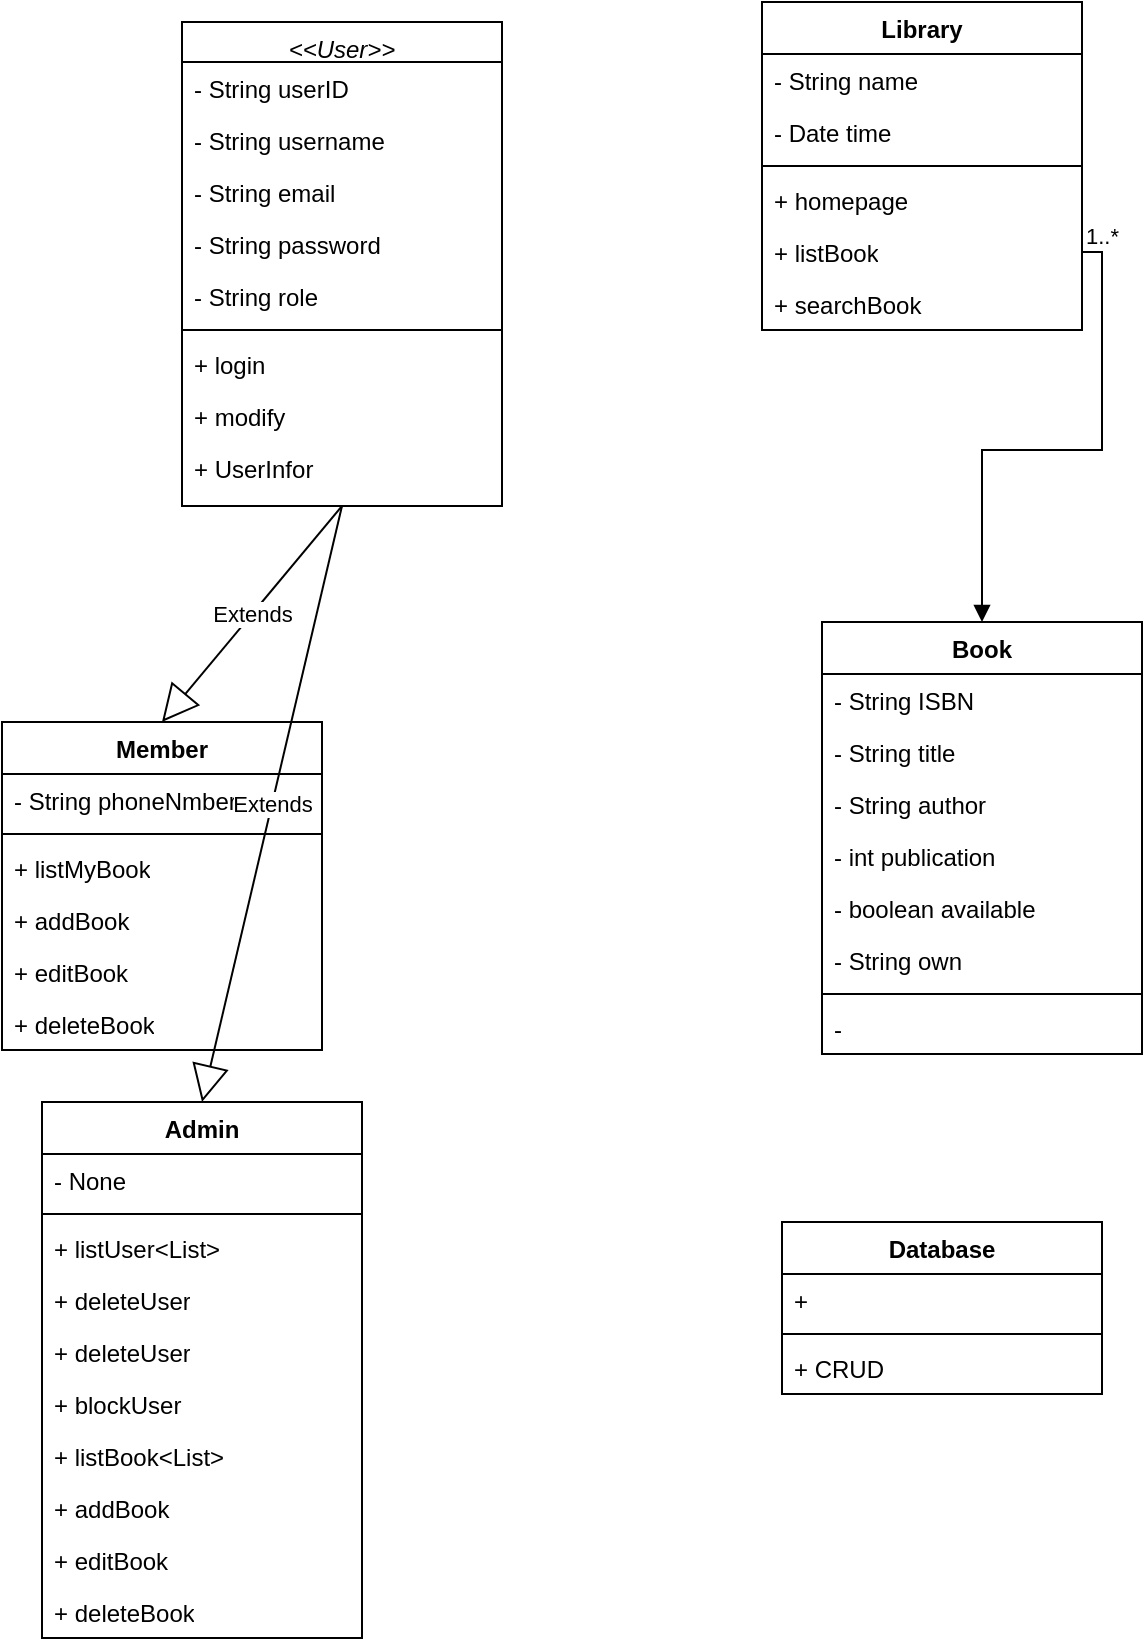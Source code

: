 <mxfile version="21.7.4" type="github">
  <diagram id="C5RBs43oDa-KdzZeNtuy" name="Page-1">
    <mxGraphModel dx="1190" dy="531" grid="1" gridSize="10" guides="1" tooltips="1" connect="1" arrows="1" fold="1" page="1" pageScale="1" pageWidth="827" pageHeight="1169" math="0" shadow="0">
      <root>
        <mxCell id="WIyWlLk6GJQsqaUBKTNV-0" />
        <mxCell id="WIyWlLk6GJQsqaUBKTNV-1" parent="WIyWlLk6GJQsqaUBKTNV-0" />
        <mxCell id="zkfFHV4jXpPFQw0GAbJ--0" value="&lt;&lt;User&gt;&gt;" style="swimlane;fontStyle=2;align=center;verticalAlign=top;childLayout=stackLayout;horizontal=1;startSize=20;horizontalStack=0;resizeParent=1;resizeLast=0;collapsible=1;marginBottom=0;rounded=0;shadow=0;strokeWidth=1;" parent="WIyWlLk6GJQsqaUBKTNV-1" vertex="1">
          <mxGeometry x="100" y="100" width="160" height="242" as="geometry">
            <mxRectangle x="230" y="140" width="160" height="26" as="alternateBounds" />
          </mxGeometry>
        </mxCell>
        <mxCell id="hPkrpcHaiJLqj3MhNVUz-25" value="- String userID" style="text;align=left;verticalAlign=top;spacingLeft=4;spacingRight=4;overflow=hidden;rotatable=0;points=[[0,0.5],[1,0.5]];portConstraint=eastwest;rounded=0;shadow=0;html=0;" parent="zkfFHV4jXpPFQw0GAbJ--0" vertex="1">
          <mxGeometry y="20" width="160" height="26" as="geometry" />
        </mxCell>
        <mxCell id="DPLCKtYHgu4EsgDoTSF--1" value="- String username" style="text;align=left;verticalAlign=top;spacingLeft=4;spacingRight=4;overflow=hidden;rotatable=0;points=[[0,0.5],[1,0.5]];portConstraint=eastwest;rounded=0;shadow=0;html=0;" parent="zkfFHV4jXpPFQw0GAbJ--0" vertex="1">
          <mxGeometry y="46" width="160" height="26" as="geometry" />
        </mxCell>
        <mxCell id="zkfFHV4jXpPFQw0GAbJ--2" value="- String email" style="text;align=left;verticalAlign=top;spacingLeft=4;spacingRight=4;overflow=hidden;rotatable=0;points=[[0,0.5],[1,0.5]];portConstraint=eastwest;rounded=0;shadow=0;html=0;" parent="zkfFHV4jXpPFQw0GAbJ--0" vertex="1">
          <mxGeometry y="72" width="160" height="26" as="geometry" />
        </mxCell>
        <mxCell id="zkfFHV4jXpPFQw0GAbJ--3" value="- String password" style="text;align=left;verticalAlign=top;spacingLeft=4;spacingRight=4;overflow=hidden;rotatable=0;points=[[0,0.5],[1,0.5]];portConstraint=eastwest;rounded=0;shadow=0;html=0;" parent="zkfFHV4jXpPFQw0GAbJ--0" vertex="1">
          <mxGeometry y="98" width="160" height="26" as="geometry" />
        </mxCell>
        <mxCell id="hPkrpcHaiJLqj3MhNVUz-26" value="- String role" style="text;align=left;verticalAlign=top;spacingLeft=4;spacingRight=4;overflow=hidden;rotatable=0;points=[[0,0.5],[1,0.5]];portConstraint=eastwest;rounded=0;shadow=0;html=0;" parent="zkfFHV4jXpPFQw0GAbJ--0" vertex="1">
          <mxGeometry y="124" width="160" height="26" as="geometry" />
        </mxCell>
        <mxCell id="zkfFHV4jXpPFQw0GAbJ--4" value="" style="line;html=1;strokeWidth=1;align=left;verticalAlign=middle;spacingTop=-1;spacingLeft=3;spacingRight=3;rotatable=0;labelPosition=right;points=[];portConstraint=eastwest;" parent="zkfFHV4jXpPFQw0GAbJ--0" vertex="1">
          <mxGeometry y="150" width="160" height="8" as="geometry" />
        </mxCell>
        <mxCell id="hPkrpcHaiJLqj3MhNVUz-15" value="+ login" style="text;strokeColor=none;fillColor=none;align=left;verticalAlign=top;spacingLeft=4;spacingRight=4;overflow=hidden;rotatable=0;points=[[0,0.5],[1,0.5]];portConstraint=eastwest;whiteSpace=wrap;html=1;" parent="zkfFHV4jXpPFQw0GAbJ--0" vertex="1">
          <mxGeometry y="158" width="160" height="26" as="geometry" />
        </mxCell>
        <mxCell id="hPkrpcHaiJLqj3MhNVUz-27" value="+ modify" style="text;strokeColor=none;fillColor=none;align=left;verticalAlign=top;spacingLeft=4;spacingRight=4;overflow=hidden;rotatable=0;points=[[0,0.5],[1,0.5]];portConstraint=eastwest;whiteSpace=wrap;html=1;" parent="zkfFHV4jXpPFQw0GAbJ--0" vertex="1">
          <mxGeometry y="184" width="160" height="26" as="geometry" />
        </mxCell>
        <mxCell id="KjB39RbL5sOEWH6g6UuB-3" value="+ UserInfor" style="text;strokeColor=none;fillColor=none;align=left;verticalAlign=top;spacingLeft=4;spacingRight=4;overflow=hidden;rotatable=0;points=[[0,0.5],[1,0.5]];portConstraint=eastwest;whiteSpace=wrap;html=1;" vertex="1" parent="zkfFHV4jXpPFQw0GAbJ--0">
          <mxGeometry y="210" width="160" height="26" as="geometry" />
        </mxCell>
        <mxCell id="hPkrpcHaiJLqj3MhNVUz-4" value="Book" style="swimlane;fontStyle=1;align=center;verticalAlign=top;childLayout=stackLayout;horizontal=1;startSize=26;horizontalStack=0;resizeParent=1;resizeParentMax=0;resizeLast=0;collapsible=1;marginBottom=0;whiteSpace=wrap;html=1;" parent="WIyWlLk6GJQsqaUBKTNV-1" vertex="1">
          <mxGeometry x="420" y="400" width="160" height="216" as="geometry" />
        </mxCell>
        <mxCell id="hPkrpcHaiJLqj3MhNVUz-5" value="- String ISBN" style="text;strokeColor=none;fillColor=none;align=left;verticalAlign=top;spacingLeft=4;spacingRight=4;overflow=hidden;rotatable=0;points=[[0,0.5],[1,0.5]];portConstraint=eastwest;whiteSpace=wrap;html=1;" parent="hPkrpcHaiJLqj3MhNVUz-4" vertex="1">
          <mxGeometry y="26" width="160" height="26" as="geometry" />
        </mxCell>
        <mxCell id="hPkrpcHaiJLqj3MhNVUz-8" value="- String title" style="text;strokeColor=none;fillColor=none;align=left;verticalAlign=top;spacingLeft=4;spacingRight=4;overflow=hidden;rotatable=0;points=[[0,0.5],[1,0.5]];portConstraint=eastwest;whiteSpace=wrap;html=1;" parent="hPkrpcHaiJLqj3MhNVUz-4" vertex="1">
          <mxGeometry y="52" width="160" height="26" as="geometry" />
        </mxCell>
        <mxCell id="hPkrpcHaiJLqj3MhNVUz-9" value="- String author&lt;br&gt;&amp;nbsp;" style="text;strokeColor=none;fillColor=none;align=left;verticalAlign=top;spacingLeft=4;spacingRight=4;overflow=hidden;rotatable=0;points=[[0,0.5],[1,0.5]];portConstraint=eastwest;whiteSpace=wrap;html=1;" parent="hPkrpcHaiJLqj3MhNVUz-4" vertex="1">
          <mxGeometry y="78" width="160" height="26" as="geometry" />
        </mxCell>
        <mxCell id="hPkrpcHaiJLqj3MhNVUz-10" value="- int publication" style="text;strokeColor=none;fillColor=none;align=left;verticalAlign=top;spacingLeft=4;spacingRight=4;overflow=hidden;rotatable=0;points=[[0,0.5],[1,0.5]];portConstraint=eastwest;whiteSpace=wrap;html=1;" parent="hPkrpcHaiJLqj3MhNVUz-4" vertex="1">
          <mxGeometry y="104" width="160" height="26" as="geometry" />
        </mxCell>
        <mxCell id="hPkrpcHaiJLqj3MhNVUz-11" value="- boolean available" style="text;strokeColor=none;fillColor=none;align=left;verticalAlign=top;spacingLeft=4;spacingRight=4;overflow=hidden;rotatable=0;points=[[0,0.5],[1,0.5]];portConstraint=eastwest;whiteSpace=wrap;html=1;" parent="hPkrpcHaiJLqj3MhNVUz-4" vertex="1">
          <mxGeometry y="130" width="160" height="26" as="geometry" />
        </mxCell>
        <mxCell id="hPkrpcHaiJLqj3MhNVUz-50" value="- String own" style="text;strokeColor=none;fillColor=none;align=left;verticalAlign=top;spacingLeft=4;spacingRight=4;overflow=hidden;rotatable=0;points=[[0,0.5],[1,0.5]];portConstraint=eastwest;whiteSpace=wrap;html=1;" parent="hPkrpcHaiJLqj3MhNVUz-4" vertex="1">
          <mxGeometry y="156" width="160" height="26" as="geometry" />
        </mxCell>
        <mxCell id="hPkrpcHaiJLqj3MhNVUz-6" value="" style="line;strokeWidth=1;fillColor=none;align=left;verticalAlign=middle;spacingTop=-1;spacingLeft=3;spacingRight=3;rotatable=0;labelPosition=right;points=[];portConstraint=eastwest;strokeColor=inherit;" parent="hPkrpcHaiJLqj3MhNVUz-4" vertex="1">
          <mxGeometry y="182" width="160" height="8" as="geometry" />
        </mxCell>
        <mxCell id="hPkrpcHaiJLqj3MhNVUz-7" value="-&amp;nbsp;" style="text;strokeColor=none;fillColor=none;align=left;verticalAlign=top;spacingLeft=4;spacingRight=4;overflow=hidden;rotatable=0;points=[[0,0.5],[1,0.5]];portConstraint=eastwest;whiteSpace=wrap;html=1;" parent="hPkrpcHaiJLqj3MhNVUz-4" vertex="1">
          <mxGeometry y="190" width="160" height="26" as="geometry" />
        </mxCell>
        <mxCell id="hPkrpcHaiJLqj3MhNVUz-20" value="Library" style="swimlane;fontStyle=1;align=center;verticalAlign=top;childLayout=stackLayout;horizontal=1;startSize=26;horizontalStack=0;resizeParent=1;resizeParentMax=0;resizeLast=0;collapsible=1;marginBottom=0;whiteSpace=wrap;html=1;" parent="WIyWlLk6GJQsqaUBKTNV-1" vertex="1">
          <mxGeometry x="390" y="90" width="160" height="164" as="geometry" />
        </mxCell>
        <mxCell id="hPkrpcHaiJLqj3MhNVUz-21" value="- String name" style="text;strokeColor=none;fillColor=none;align=left;verticalAlign=top;spacingLeft=4;spacingRight=4;overflow=hidden;rotatable=0;points=[[0,0.5],[1,0.5]];portConstraint=eastwest;whiteSpace=wrap;html=1;" parent="hPkrpcHaiJLqj3MhNVUz-20" vertex="1">
          <mxGeometry y="26" width="160" height="26" as="geometry" />
        </mxCell>
        <mxCell id="hPkrpcHaiJLqj3MhNVUz-24" value="- Date time" style="text;strokeColor=none;fillColor=none;align=left;verticalAlign=top;spacingLeft=4;spacingRight=4;overflow=hidden;rotatable=0;points=[[0,0.5],[1,0.5]];portConstraint=eastwest;whiteSpace=wrap;html=1;" parent="hPkrpcHaiJLqj3MhNVUz-20" vertex="1">
          <mxGeometry y="52" width="160" height="26" as="geometry" />
        </mxCell>
        <mxCell id="hPkrpcHaiJLqj3MhNVUz-22" value="" style="line;strokeWidth=1;fillColor=none;align=left;verticalAlign=middle;spacingTop=-1;spacingLeft=3;spacingRight=3;rotatable=0;labelPosition=right;points=[];portConstraint=eastwest;strokeColor=inherit;" parent="hPkrpcHaiJLqj3MhNVUz-20" vertex="1">
          <mxGeometry y="78" width="160" height="8" as="geometry" />
        </mxCell>
        <mxCell id="KjB39RbL5sOEWH6g6UuB-2" value="+ homepage" style="text;strokeColor=none;fillColor=none;align=left;verticalAlign=top;spacingLeft=4;spacingRight=4;overflow=hidden;rotatable=0;points=[[0,0.5],[1,0.5]];portConstraint=eastwest;whiteSpace=wrap;html=1;" vertex="1" parent="hPkrpcHaiJLqj3MhNVUz-20">
          <mxGeometry y="86" width="160" height="26" as="geometry" />
        </mxCell>
        <mxCell id="hPkrpcHaiJLqj3MhNVUz-23" value="+ listBook" style="text;strokeColor=none;fillColor=none;align=left;verticalAlign=top;spacingLeft=4;spacingRight=4;overflow=hidden;rotatable=0;points=[[0,0.5],[1,0.5]];portConstraint=eastwest;whiteSpace=wrap;html=1;" parent="hPkrpcHaiJLqj3MhNVUz-20" vertex="1">
          <mxGeometry y="112" width="160" height="26" as="geometry" />
        </mxCell>
        <mxCell id="KjB39RbL5sOEWH6g6UuB-0" value="+ searchBook" style="text;strokeColor=none;fillColor=none;align=left;verticalAlign=top;spacingLeft=4;spacingRight=4;overflow=hidden;rotatable=0;points=[[0,0.5],[1,0.5]];portConstraint=eastwest;whiteSpace=wrap;html=1;" vertex="1" parent="hPkrpcHaiJLqj3MhNVUz-20">
          <mxGeometry y="138" width="160" height="26" as="geometry" />
        </mxCell>
        <mxCell id="hPkrpcHaiJLqj3MhNVUz-30" value="Member" style="swimlane;fontStyle=1;align=center;verticalAlign=top;childLayout=stackLayout;horizontal=1;startSize=26;horizontalStack=0;resizeParent=1;resizeParentMax=0;resizeLast=0;collapsible=1;marginBottom=0;whiteSpace=wrap;html=1;" parent="WIyWlLk6GJQsqaUBKTNV-1" vertex="1">
          <mxGeometry x="10" y="450" width="160" height="164" as="geometry" />
        </mxCell>
        <mxCell id="hPkrpcHaiJLqj3MhNVUz-31" value="- String phoneNmber" style="text;strokeColor=none;fillColor=none;align=left;verticalAlign=top;spacingLeft=4;spacingRight=4;overflow=hidden;rotatable=0;points=[[0,0.5],[1,0.5]];portConstraint=eastwest;whiteSpace=wrap;html=1;" parent="hPkrpcHaiJLqj3MhNVUz-30" vertex="1">
          <mxGeometry y="26" width="160" height="26" as="geometry" />
        </mxCell>
        <mxCell id="hPkrpcHaiJLqj3MhNVUz-32" value="" style="line;strokeWidth=1;fillColor=none;align=left;verticalAlign=middle;spacingTop=-1;spacingLeft=3;spacingRight=3;rotatable=0;labelPosition=right;points=[];portConstraint=eastwest;strokeColor=inherit;" parent="hPkrpcHaiJLqj3MhNVUz-30" vertex="1">
          <mxGeometry y="52" width="160" height="8" as="geometry" />
        </mxCell>
        <mxCell id="hPkrpcHaiJLqj3MhNVUz-60" value="+ listMyBook" style="text;strokeColor=none;fillColor=none;align=left;verticalAlign=top;spacingLeft=4;spacingRight=4;overflow=hidden;rotatable=0;points=[[0,0.5],[1,0.5]];portConstraint=eastwest;whiteSpace=wrap;html=1;" parent="hPkrpcHaiJLqj3MhNVUz-30" vertex="1">
          <mxGeometry y="60" width="160" height="26" as="geometry" />
        </mxCell>
        <mxCell id="hPkrpcHaiJLqj3MhNVUz-49" value="+ addBook" style="text;strokeColor=none;fillColor=none;align=left;verticalAlign=top;spacingLeft=4;spacingRight=4;overflow=hidden;rotatable=0;points=[[0,0.5],[1,0.5]];portConstraint=eastwest;whiteSpace=wrap;html=1;" parent="hPkrpcHaiJLqj3MhNVUz-30" vertex="1">
          <mxGeometry y="86" width="160" height="26" as="geometry" />
        </mxCell>
        <mxCell id="hPkrpcHaiJLqj3MhNVUz-61" value="+ editBook" style="text;strokeColor=none;fillColor=none;align=left;verticalAlign=top;spacingLeft=4;spacingRight=4;overflow=hidden;rotatable=0;points=[[0,0.5],[1,0.5]];portConstraint=eastwest;whiteSpace=wrap;html=1;" parent="hPkrpcHaiJLqj3MhNVUz-30" vertex="1">
          <mxGeometry y="112" width="160" height="26" as="geometry" />
        </mxCell>
        <mxCell id="hPkrpcHaiJLqj3MhNVUz-33" value="+ deleteBook" style="text;strokeColor=none;fillColor=none;align=left;verticalAlign=top;spacingLeft=4;spacingRight=4;overflow=hidden;rotatable=0;points=[[0,0.5],[1,0.5]];portConstraint=eastwest;whiteSpace=wrap;html=1;" parent="hPkrpcHaiJLqj3MhNVUz-30" vertex="1">
          <mxGeometry y="138" width="160" height="26" as="geometry" />
        </mxCell>
        <mxCell id="hPkrpcHaiJLqj3MhNVUz-34" value="Extends" style="endArrow=block;endSize=16;endFill=0;html=1;rounded=0;exitX=0.5;exitY=1;exitDx=0;exitDy=0;entryX=0.5;entryY=0;entryDx=0;entryDy=0;" parent="WIyWlLk6GJQsqaUBKTNV-1" source="zkfFHV4jXpPFQw0GAbJ--0" target="hPkrpcHaiJLqj3MhNVUz-30" edge="1">
          <mxGeometry width="160" relative="1" as="geometry">
            <mxPoint x="330" y="420" as="sourcePoint" />
            <mxPoint x="200" y="380" as="targetPoint" />
          </mxGeometry>
        </mxCell>
        <mxCell id="hPkrpcHaiJLqj3MhNVUz-39" value="Admin" style="swimlane;fontStyle=1;align=center;verticalAlign=top;childLayout=stackLayout;horizontal=1;startSize=26;horizontalStack=0;resizeParent=1;resizeParentMax=0;resizeLast=0;collapsible=1;marginBottom=0;whiteSpace=wrap;html=1;" parent="WIyWlLk6GJQsqaUBKTNV-1" vertex="1">
          <mxGeometry x="30" y="640" width="160" height="268" as="geometry" />
        </mxCell>
        <mxCell id="hPkrpcHaiJLqj3MhNVUz-40" value="- None" style="text;strokeColor=none;fillColor=none;align=left;verticalAlign=top;spacingLeft=4;spacingRight=4;overflow=hidden;rotatable=0;points=[[0,0.5],[1,0.5]];portConstraint=eastwest;whiteSpace=wrap;html=1;" parent="hPkrpcHaiJLqj3MhNVUz-39" vertex="1">
          <mxGeometry y="26" width="160" height="26" as="geometry" />
        </mxCell>
        <mxCell id="hPkrpcHaiJLqj3MhNVUz-41" value="" style="line;strokeWidth=1;fillColor=none;align=left;verticalAlign=middle;spacingTop=-1;spacingLeft=3;spacingRight=3;rotatable=0;labelPosition=right;points=[];portConstraint=eastwest;strokeColor=inherit;" parent="hPkrpcHaiJLqj3MhNVUz-39" vertex="1">
          <mxGeometry y="52" width="160" height="8" as="geometry" />
        </mxCell>
        <mxCell id="hPkrpcHaiJLqj3MhNVUz-42" value="+ listUser&amp;lt;List&amp;gt;" style="text;strokeColor=none;fillColor=none;align=left;verticalAlign=top;spacingLeft=4;spacingRight=4;overflow=hidden;rotatable=0;points=[[0,0.5],[1,0.5]];portConstraint=eastwest;whiteSpace=wrap;html=1;" parent="hPkrpcHaiJLqj3MhNVUz-39" vertex="1">
          <mxGeometry y="60" width="160" height="26" as="geometry" />
        </mxCell>
        <mxCell id="hPkrpcHaiJLqj3MhNVUz-56" value="+ deleteUser" style="text;strokeColor=none;fillColor=none;align=left;verticalAlign=top;spacingLeft=4;spacingRight=4;overflow=hidden;rotatable=0;points=[[0,0.5],[1,0.5]];portConstraint=eastwest;whiteSpace=wrap;html=1;" parent="hPkrpcHaiJLqj3MhNVUz-39" vertex="1">
          <mxGeometry y="86" width="160" height="26" as="geometry" />
        </mxCell>
        <mxCell id="hPkrpcHaiJLqj3MhNVUz-58" value="+ deleteUser" style="text;strokeColor=none;fillColor=none;align=left;verticalAlign=top;spacingLeft=4;spacingRight=4;overflow=hidden;rotatable=0;points=[[0,0.5],[1,0.5]];portConstraint=eastwest;whiteSpace=wrap;html=1;" parent="hPkrpcHaiJLqj3MhNVUz-39" vertex="1">
          <mxGeometry y="112" width="160" height="26" as="geometry" />
        </mxCell>
        <mxCell id="hPkrpcHaiJLqj3MhNVUz-44" value="+ blockUser" style="text;strokeColor=none;fillColor=none;align=left;verticalAlign=top;spacingLeft=4;spacingRight=4;overflow=hidden;rotatable=0;points=[[0,0.5],[1,0.5]];portConstraint=eastwest;whiteSpace=wrap;html=1;" parent="hPkrpcHaiJLqj3MhNVUz-39" vertex="1">
          <mxGeometry y="138" width="160" height="26" as="geometry" />
        </mxCell>
        <mxCell id="hPkrpcHaiJLqj3MhNVUz-59" value="+ listBook&amp;lt;List&amp;gt;" style="text;strokeColor=none;fillColor=none;align=left;verticalAlign=top;spacingLeft=4;spacingRight=4;overflow=hidden;rotatable=0;points=[[0,0.5],[1,0.5]];portConstraint=eastwest;whiteSpace=wrap;html=1;" parent="hPkrpcHaiJLqj3MhNVUz-39" vertex="1">
          <mxGeometry y="164" width="160" height="26" as="geometry" />
        </mxCell>
        <mxCell id="hPkrpcHaiJLqj3MhNVUz-51" value="+ addBook" style="text;strokeColor=none;fillColor=none;align=left;verticalAlign=top;spacingLeft=4;spacingRight=4;overflow=hidden;rotatable=0;points=[[0,0.5],[1,0.5]];portConstraint=eastwest;whiteSpace=wrap;html=1;" parent="hPkrpcHaiJLqj3MhNVUz-39" vertex="1">
          <mxGeometry y="190" width="160" height="26" as="geometry" />
        </mxCell>
        <mxCell id="hPkrpcHaiJLqj3MhNVUz-52" value="+ editBook" style="text;strokeColor=none;fillColor=none;align=left;verticalAlign=top;spacingLeft=4;spacingRight=4;overflow=hidden;rotatable=0;points=[[0,0.5],[1,0.5]];portConstraint=eastwest;whiteSpace=wrap;html=1;" parent="hPkrpcHaiJLqj3MhNVUz-39" vertex="1">
          <mxGeometry y="216" width="160" height="26" as="geometry" />
        </mxCell>
        <mxCell id="hPkrpcHaiJLqj3MhNVUz-45" value="+ deleteBook" style="text;strokeColor=none;fillColor=none;align=left;verticalAlign=top;spacingLeft=4;spacingRight=4;overflow=hidden;rotatable=0;points=[[0,0.5],[1,0.5]];portConstraint=eastwest;whiteSpace=wrap;html=1;" parent="hPkrpcHaiJLqj3MhNVUz-39" vertex="1">
          <mxGeometry y="242" width="160" height="26" as="geometry" />
        </mxCell>
        <mxCell id="hPkrpcHaiJLqj3MhNVUz-43" value="Extends" style="endArrow=block;endSize=16;endFill=0;html=1;rounded=0;exitX=0.5;exitY=1;exitDx=0;exitDy=0;entryX=0.5;entryY=0;entryDx=0;entryDy=0;" parent="WIyWlLk6GJQsqaUBKTNV-1" source="zkfFHV4jXpPFQw0GAbJ--0" target="hPkrpcHaiJLqj3MhNVUz-39" edge="1">
          <mxGeometry width="160" relative="1" as="geometry">
            <mxPoint x="320" y="340" as="sourcePoint" />
            <mxPoint x="480" y="340" as="targetPoint" />
          </mxGeometry>
        </mxCell>
        <mxCell id="KjB39RbL5sOEWH6g6UuB-8" value="" style="endArrow=block;endFill=1;html=1;edgeStyle=orthogonalEdgeStyle;align=left;verticalAlign=top;rounded=0;entryX=0.5;entryY=0;entryDx=0;entryDy=0;exitX=1;exitY=0.5;exitDx=0;exitDy=0;" edge="1" parent="WIyWlLk6GJQsqaUBKTNV-1" source="hPkrpcHaiJLqj3MhNVUz-23" target="hPkrpcHaiJLqj3MhNVUz-4">
          <mxGeometry x="-1" relative="1" as="geometry">
            <mxPoint x="320" y="300" as="sourcePoint" />
            <mxPoint x="480" y="300" as="targetPoint" />
            <mxPoint as="offset" />
          </mxGeometry>
        </mxCell>
        <mxCell id="KjB39RbL5sOEWH6g6UuB-9" value="1..*" style="edgeLabel;resizable=0;html=1;align=left;verticalAlign=bottom;" connectable="0" vertex="1" parent="KjB39RbL5sOEWH6g6UuB-8">
          <mxGeometry x="-1" relative="1" as="geometry" />
        </mxCell>
        <mxCell id="KjB39RbL5sOEWH6g6UuB-10" value="Database" style="swimlane;fontStyle=1;align=center;verticalAlign=top;childLayout=stackLayout;horizontal=1;startSize=26;horizontalStack=0;resizeParent=1;resizeParentMax=0;resizeLast=0;collapsible=1;marginBottom=0;whiteSpace=wrap;html=1;" vertex="1" parent="WIyWlLk6GJQsqaUBKTNV-1">
          <mxGeometry x="400" y="700" width="160" height="86" as="geometry" />
        </mxCell>
        <mxCell id="KjB39RbL5sOEWH6g6UuB-11" value="+&amp;nbsp;" style="text;strokeColor=none;fillColor=none;align=left;verticalAlign=top;spacingLeft=4;spacingRight=4;overflow=hidden;rotatable=0;points=[[0,0.5],[1,0.5]];portConstraint=eastwest;whiteSpace=wrap;html=1;" vertex="1" parent="KjB39RbL5sOEWH6g6UuB-10">
          <mxGeometry y="26" width="160" height="26" as="geometry" />
        </mxCell>
        <mxCell id="KjB39RbL5sOEWH6g6UuB-12" value="" style="line;strokeWidth=1;fillColor=none;align=left;verticalAlign=middle;spacingTop=-1;spacingLeft=3;spacingRight=3;rotatable=0;labelPosition=right;points=[];portConstraint=eastwest;strokeColor=inherit;" vertex="1" parent="KjB39RbL5sOEWH6g6UuB-10">
          <mxGeometry y="52" width="160" height="8" as="geometry" />
        </mxCell>
        <mxCell id="KjB39RbL5sOEWH6g6UuB-13" value="+ CRUD" style="text;strokeColor=none;fillColor=none;align=left;verticalAlign=top;spacingLeft=4;spacingRight=4;overflow=hidden;rotatable=0;points=[[0,0.5],[1,0.5]];portConstraint=eastwest;whiteSpace=wrap;html=1;" vertex="1" parent="KjB39RbL5sOEWH6g6UuB-10">
          <mxGeometry y="60" width="160" height="26" as="geometry" />
        </mxCell>
      </root>
    </mxGraphModel>
  </diagram>
</mxfile>
